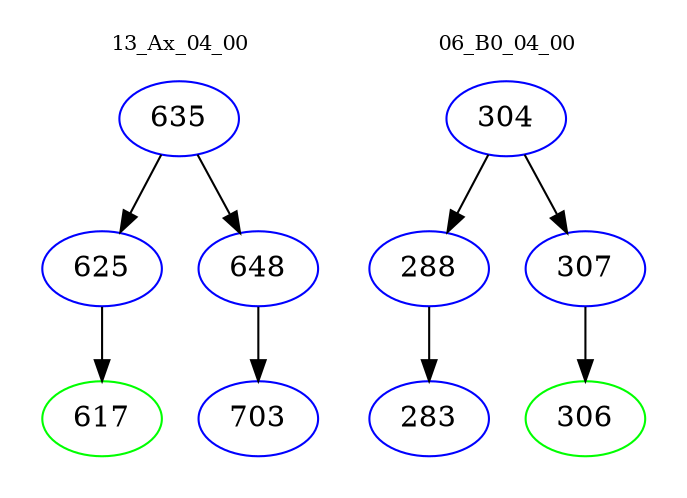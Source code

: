 digraph{
subgraph cluster_0 {
color = white
label = "13_Ax_04_00";
fontsize=10;
T0_635 [label="635", color="blue"]
T0_635 -> T0_625 [color="black"]
T0_625 [label="625", color="blue"]
T0_625 -> T0_617 [color="black"]
T0_617 [label="617", color="green"]
T0_635 -> T0_648 [color="black"]
T0_648 [label="648", color="blue"]
T0_648 -> T0_703 [color="black"]
T0_703 [label="703", color="blue"]
}
subgraph cluster_1 {
color = white
label = "06_B0_04_00";
fontsize=10;
T1_304 [label="304", color="blue"]
T1_304 -> T1_288 [color="black"]
T1_288 [label="288", color="blue"]
T1_288 -> T1_283 [color="black"]
T1_283 [label="283", color="blue"]
T1_304 -> T1_307 [color="black"]
T1_307 [label="307", color="blue"]
T1_307 -> T1_306 [color="black"]
T1_306 [label="306", color="green"]
}
}
